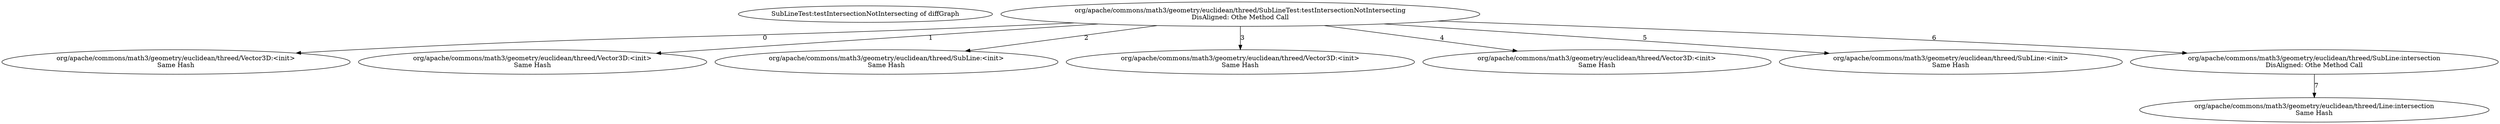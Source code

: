 digraph G {
0[label="SubLineTest:testIntersectionNotIntersecting of diffGraph"];
1[label="org/apache/commons/math3/geometry/euclidean/threed/SubLineTest:testIntersectionNotIntersecting
DisAligned: Othe Method Call"];
2[label="org/apache/commons/math3/geometry/euclidean/threed/Vector3D:<init>
Same Hash"];
3[label="org/apache/commons/math3/geometry/euclidean/threed/Vector3D:<init>
Same Hash"];
4[label="org/apache/commons/math3/geometry/euclidean/threed/SubLine:<init>
Same Hash"];
5[label="org/apache/commons/math3/geometry/euclidean/threed/Vector3D:<init>
Same Hash"];
6[label="org/apache/commons/math3/geometry/euclidean/threed/Vector3D:<init>
Same Hash"];
7[label="org/apache/commons/math3/geometry/euclidean/threed/SubLine:<init>
Same Hash"];
8[label="org/apache/commons/math3/geometry/euclidean/threed/SubLine:intersection
DisAligned: Othe Method Call"];
9[label="org/apache/commons/math3/geometry/euclidean/threed/Line:intersection
Same Hash"];
1->2 [label=0];
1->3 [label=1];
1->4 [label=2];
1->5 [label=3];
1->6 [label=4];
1->7 [label=5];
1->8 [label=6];
8->9 [label=7];
}
